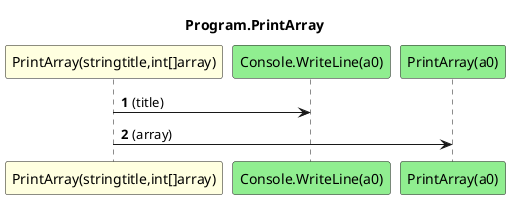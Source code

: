 @startuml Program.PrintArray
title Program.PrintArray
participant "PrintArray(stringtitle,int[]array)" as PrintArray_p0_p1 #LightYellow
participant "Console.WriteLine(a0)" as Console_WriteLine_a0 #LightGreen
participant "PrintArray(a0)" as PrintArray_a0 #LightGreen
autonumber
PrintArray_p0_p1 -> Console_WriteLine_a0 : (title)
PrintArray_p0_p1 -> PrintArray_a0 : (array)
@enduml
